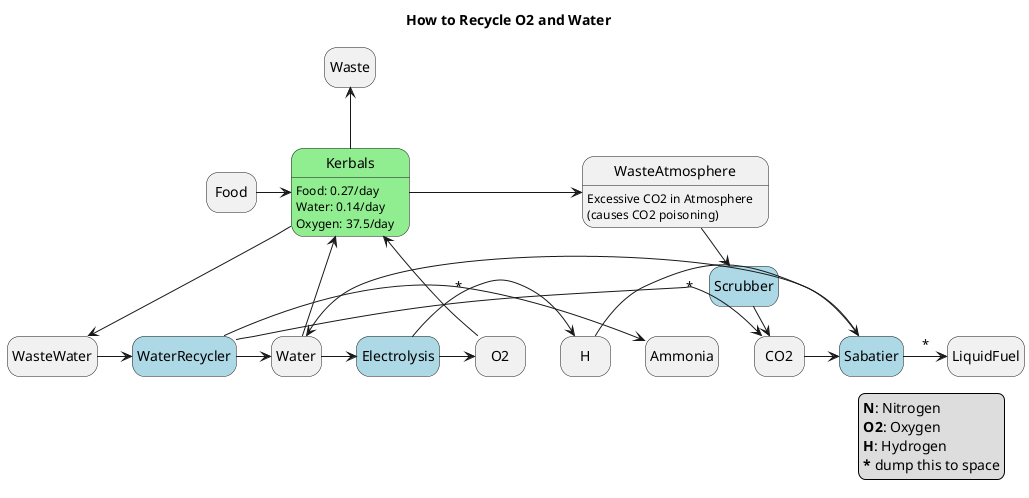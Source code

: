 @startuml
hide empty description

title How to <b>Recycle O2 and Water</b>

state Water
state O2
state H
state WasteWater
state Waste
state WasteAtmosphere: Excessive CO2 in Atmosphere\n(causes CO2 poisoning)

state Kerbals #lightgreen: Food: 0.27/day\nWater: 0.14/day\nOxygen: 37.5/day 
Food -> Kerbals
O2 -> Kerbals
Water -> Kerbals
Kerbals -u-> Waste
Kerbals --> WasteWater
Kerbals -> WasteAtmosphere

state Scrubber #lightblue
WasteAtmosphere -> Scrubber
Scrubber -> CO2

state Electrolysis #lightblue
Water -> Electrolysis
Electrolysis -> H
Electrolysis -> O2

state Sabatier #lightblue
H -> Sabatier
CO2 -> Sabatier
Sabatier -> Water
Sabatier -> LiquidFuel: *

state WaterRecycler #lightblue
WasteWater -> WaterRecycler
WaterRecycler -> Ammonia: *
WaterRecycler -> Water
WaterRecycler -> CO2: *

legend right
  <b>N</b>: Nitrogen
  <b>O2</b>: Oxygen
  <b>H</b>: Hydrogen
  <b>*</b> dump this to space
endlegend


@enduml
